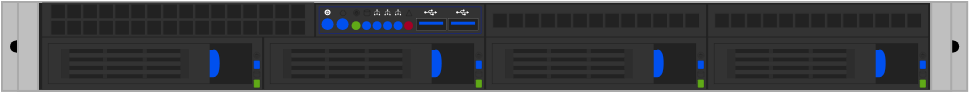 <mxfile version="24.4.0" type="device">
  <diagram name="Page-1" id="KZN-zyBD-0XipZeYQRDT">
    <mxGraphModel dx="572" dy="331" grid="1" gridSize="10" guides="1" tooltips="1" connect="1" arrows="1" fold="1" page="1" pageScale="1" pageWidth="500" pageHeight="200" math="0" shadow="0">
      <root>
        <mxCell id="0" />
        <mxCell id="1" parent="0" />
        <mxCell id="wEfOMtyTKLQo5fzBktWI-15" value="" style="group" vertex="1" connectable="0" parent="1">
          <mxGeometry x="9" y="78" width="482.6" height="44.45" as="geometry" />
        </mxCell>
        <mxCell id="9eh16xiQdjSHdPkHuFP6-378" value="" style="rounded=0;whiteSpace=wrap;html=1;strokeColor=#aaaaaa;fillColor=#bfbfbf;strokeWidth=1;container=0;part=1;movable=1;resizable=1;rotatable=1;deletable=1;editable=1;locked=0;connectable=1;" parent="wEfOMtyTKLQo5fzBktWI-15" vertex="1">
          <mxGeometry width="482.6" height="44.45" as="geometry" />
        </mxCell>
        <mxCell id="9eh16xiQdjSHdPkHuFP6-379" value="" style="rounded=0;whiteSpace=wrap;html=1;strokeColor=#aaaaaa;fillColor=#222222;strokeWidth=1;movable=1;resizable=1;rotatable=1;deletable=1;editable=1;locked=0;connectable=1;container=0;" parent="wEfOMtyTKLQo5fzBktWI-15" vertex="1">
          <mxGeometry x="18" width="446.6" height="44.45" as="geometry" />
        </mxCell>
        <mxCell id="jP2WbbBxQBNUkDRbYnSl-230" value="" style="group" parent="wEfOMtyTKLQo5fzBktWI-15" vertex="1" connectable="0">
          <mxGeometry x="4" y="19.225" width="10" height="6" as="geometry" />
        </mxCell>
        <mxCell id="jP2WbbBxQBNUkDRbYnSl-231" value="" style="rounded=0;whiteSpace=wrap;html=1;fillColor=#000000;fontColor=#ffffff;strokeColor=none;container=0;" parent="jP2WbbBxQBNUkDRbYnSl-230" vertex="1">
          <mxGeometry x="3" width="4" height="6" as="geometry" />
        </mxCell>
        <mxCell id="jP2WbbBxQBNUkDRbYnSl-232" value="" style="ellipse;whiteSpace=wrap;html=1;aspect=fixed;strokeColor=none;fillColor=#000000;" parent="jP2WbbBxQBNUkDRbYnSl-230" vertex="1">
          <mxGeometry x="4" width="6" height="6" as="geometry" />
        </mxCell>
        <mxCell id="jP2WbbBxQBNUkDRbYnSl-233" value="" style="ellipse;whiteSpace=wrap;html=1;aspect=fixed;strokeColor=none;fillColor=#000000;" parent="jP2WbbBxQBNUkDRbYnSl-230" vertex="1">
          <mxGeometry width="6" height="6" as="geometry" />
        </mxCell>
        <mxCell id="jP2WbbBxQBNUkDRbYnSl-206" value="" style="rounded=0;whiteSpace=wrap;html=1;strokeColor=#aaaaaa;fillColor=#bfbfbf;strokeWidth=1;movable=1;resizable=1;rotatable=1;deletable=1;editable=1;locked=0;connectable=1;container=0;" parent="wEfOMtyTKLQo5fzBktWI-15" vertex="1">
          <mxGeometry x="7.996" y="7.105e-15" width="10" height="44.45" as="geometry" />
        </mxCell>
        <mxCell id="wEfOMtyTKLQo5fzBktWI-1" value="" style="group" vertex="1" connectable="0" parent="wEfOMtyTKLQo5fzBktWI-15">
          <mxGeometry x="468.596" y="19.225" width="10" height="6" as="geometry" />
        </mxCell>
        <mxCell id="wEfOMtyTKLQo5fzBktWI-2" value="" style="rounded=0;whiteSpace=wrap;html=1;fillColor=#000000;fontColor=#ffffff;strokeColor=none;container=0;" vertex="1" parent="wEfOMtyTKLQo5fzBktWI-1">
          <mxGeometry x="3" width="4" height="6" as="geometry" />
        </mxCell>
        <mxCell id="wEfOMtyTKLQo5fzBktWI-3" value="" style="ellipse;whiteSpace=wrap;html=1;aspect=fixed;strokeColor=none;fillColor=#000000;" vertex="1" parent="wEfOMtyTKLQo5fzBktWI-1">
          <mxGeometry x="4" width="6" height="6" as="geometry" />
        </mxCell>
        <mxCell id="wEfOMtyTKLQo5fzBktWI-4" value="" style="ellipse;whiteSpace=wrap;html=1;aspect=fixed;strokeColor=none;fillColor=#000000;" vertex="1" parent="wEfOMtyTKLQo5fzBktWI-1">
          <mxGeometry width="6" height="6" as="geometry" />
        </mxCell>
        <mxCell id="wEfOMtyTKLQo5fzBktWI-5" value="" style="rounded=0;whiteSpace=wrap;html=1;strokeColor=#aaaaaa;fillColor=#bfbfbf;strokeWidth=1;movable=1;resizable=1;rotatable=1;deletable=1;editable=1;locked=0;connectable=1;container=0;" vertex="1" parent="wEfOMtyTKLQo5fzBktWI-15">
          <mxGeometry x="464.6" y="7.105e-15" width="10" height="44.45" as="geometry" />
        </mxCell>
        <mxCell id="wEfOMtyTKLQo5fzBktWI-7" value="" style="group;" vertex="1" connectable="0" parent="wEfOMtyTKLQo5fzBktWI-15">
          <mxGeometry x="19.83" y="17.5" width="442.95" height="26.179" as="geometry" />
        </mxCell>
        <mxCell id="jP2WbbBxQBNUkDRbYnSl-509" value="" style="rounded=0;whiteSpace=wrap;html=1;strokeColor=none;fillColor=#333333;strokeWidth=0.5;movable=1;resizable=1;rotatable=1;deletable=1;editable=1;locked=0;connectable=1;container=0;" parent="wEfOMtyTKLQo5fzBktWI-7" vertex="1">
          <mxGeometry width="109.952" height="26.179" as="geometry" />
        </mxCell>
        <mxCell id="jP2WbbBxQBNUkDRbYnSl-510" value="" style="rounded=0;whiteSpace=wrap;html=1;strokeColor=#222222;fillColor=#222222;strokeWidth=0.5;movable=1;resizable=1;rotatable=1;deletable=1;editable=1;locked=0;connectable=1;container=0;" parent="wEfOMtyTKLQo5fzBktWI-7" vertex="1">
          <mxGeometry x="3.141" y="3.142" width="101.575" height="19.896" as="geometry" />
        </mxCell>
        <mxCell id="jP2WbbBxQBNUkDRbYnSl-511" value="" style="rounded=1;whiteSpace=wrap;html=1;strokeColor=#222222;rotation=0;fillColor=#60a917;fontColor=#ffffff;movable=1;resizable=1;rotatable=1;deletable=1;editable=1;locked=0;connectable=1;container=0;direction=south;strokeWidth=0.1;" parent="wEfOMtyTKLQo5fzBktWI-7" vertex="1">
          <mxGeometry x="105.763" y="20.943" width="3.141" height="4.189" as="geometry" />
        </mxCell>
        <mxCell id="jP2WbbBxQBNUkDRbYnSl-512" value="" style="rounded=1;whiteSpace=wrap;html=1;strokeColor=#222222;rotation=0;fillColor=#0050ef;fontColor=#ffffff;movable=1;resizable=1;rotatable=1;deletable=1;editable=1;locked=0;connectable=1;container=0;direction=south;strokeWidth=0.1;" parent="wEfOMtyTKLQo5fzBktWI-7" vertex="1">
          <mxGeometry x="105.763" y="11.519" width="3.141" height="4.189" as="geometry" />
        </mxCell>
        <mxCell id="jP2WbbBxQBNUkDRbYnSl-513" value="" style="rounded=1;whiteSpace=wrap;html=1;strokeColor=none;fillColor=#0050ef;strokeWidth=0.5;fontColor=#ffffff;glass=0;movable=1;resizable=1;rotatable=1;deletable=1;editable=1;locked=0;connectable=1;container=0;" parent="wEfOMtyTKLQo5fzBktWI-7" vertex="1">
          <mxGeometry x="78.537" y="6.283" width="8.377" height="13.613" as="geometry" />
        </mxCell>
        <mxCell id="jP2WbbBxQBNUkDRbYnSl-514" value="" style="shape=or;whiteSpace=wrap;html=1;fillColor=#0050ef;fontColor=#ffffff;strokeColor=none;movable=1;resizable=1;rotatable=1;deletable=1;editable=1;locked=0;connectable=1;container=0;" parent="wEfOMtyTKLQo5fzBktWI-7" vertex="1">
          <mxGeometry x="85.867" y="6.283" width="3.141" height="13.613" as="geometry" />
        </mxCell>
        <mxCell id="jP2WbbBxQBNUkDRbYnSl-515" value="" style="sketch=0;html=1;strokeColor=#222222;shadow=0;fillColor=none;verticalAlign=top;labelPosition=center;verticalLabelPosition=bottom;shape=mxgraph.gcp2.a7_power;gradientColor=none;strokeWidth=0.1;movable=1;resizable=1;rotatable=1;deletable=1;editable=1;locked=0;connectable=1;container=0;" parent="wEfOMtyTKLQo5fzBktWI-7" vertex="1">
          <mxGeometry x="105.763" y="7.33" width="3.141" height="3.142" as="geometry" />
        </mxCell>
        <mxCell id="jP2WbbBxQBNUkDRbYnSl-516" value="" style="strokeWidth=0.1;html=1;shape=mxgraph.flowchart.database;whiteSpace=wrap;strokeColor=#222222;fillColor=none;movable=1;resizable=1;rotatable=1;deletable=1;editable=1;locked=0;connectable=1;container=0;" parent="wEfOMtyTKLQo5fzBktWI-7" vertex="1">
          <mxGeometry x="105.763" y="16.755" width="3.141" height="3.142" as="geometry" />
        </mxCell>
        <mxCell id="jP2WbbBxQBNUkDRbYnSl-517" value="" style="rounded=0;whiteSpace=wrap;html=1;strokeColor=none;fillColor=#333333;strokeWidth=0.5;movable=1;resizable=1;rotatable=1;deletable=1;editable=1;locked=0;connectable=1;container=0;" parent="wEfOMtyTKLQo5fzBktWI-7" vertex="1">
          <mxGeometry x="3.141" y="3.142" width="80.632" height="19.896" as="geometry" />
        </mxCell>
        <mxCell id="jP2WbbBxQBNUkDRbYnSl-518" value="" style="rounded=0;whiteSpace=wrap;html=1;strokeColor=none;fillColor=#2D2D2D;strokeWidth=0.2;movable=1;resizable=1;rotatable=1;deletable=1;editable=1;locked=0;connectable=1;container=0;" parent="wEfOMtyTKLQo5fzBktWI-7" vertex="1">
          <mxGeometry x="69.113" y="5.759" width="4.189" height="14.66" as="geometry" />
        </mxCell>
        <mxCell id="jP2WbbBxQBNUkDRbYnSl-519" value="" style="rounded=0;whiteSpace=wrap;html=1;strokeColor=none;fillColor=#2D2D2D;strokeWidth=0.2;movable=1;resizable=1;rotatable=1;deletable=1;editable=1;locked=0;connectable=1;container=0;" parent="wEfOMtyTKLQo5fzBktWI-7" vertex="1">
          <mxGeometry x="9.424" y="5.759" width="4.189" height="14.66" as="geometry" />
        </mxCell>
        <mxCell id="jP2WbbBxQBNUkDRbYnSl-520" value="" style="rounded=0;whiteSpace=wrap;html=1;strokeColor=none;fillColor=#222222;strokeWidth=0.2;movable=1;resizable=1;rotatable=1;deletable=1;editable=1;locked=0;connectable=1;container=0;" parent="wEfOMtyTKLQo5fzBktWI-7" vertex="1">
          <mxGeometry x="13.613" y="5.759" width="55.5" height="2.094" as="geometry" />
        </mxCell>
        <mxCell id="jP2WbbBxQBNUkDRbYnSl-521" value="" style="rounded=0;whiteSpace=wrap;html=1;strokeColor=none;fillColor=#222222;strokeWidth=0.2;movable=1;resizable=1;rotatable=1;deletable=1;editable=1;locked=0;connectable=1;container=0;" parent="wEfOMtyTKLQo5fzBktWI-7" vertex="1">
          <mxGeometry x="13.613" y="9.948" width="55.5" height="2.094" as="geometry" />
        </mxCell>
        <mxCell id="jP2WbbBxQBNUkDRbYnSl-522" value="" style="rounded=0;whiteSpace=wrap;html=1;strokeColor=none;fillColor=#222222;strokeWidth=0.2;movable=1;resizable=1;rotatable=1;deletable=1;editable=1;locked=0;connectable=1;container=0;" parent="wEfOMtyTKLQo5fzBktWI-7" vertex="1">
          <mxGeometry x="13.613" y="14.137" width="55.5" height="2.094" as="geometry" />
        </mxCell>
        <mxCell id="jP2WbbBxQBNUkDRbYnSl-523" value="" style="rounded=0;whiteSpace=wrap;html=1;strokeColor=none;fillColor=#222222;strokeWidth=0.2;movable=1;resizable=1;rotatable=1;deletable=1;editable=1;locked=0;connectable=1;container=0;" parent="wEfOMtyTKLQo5fzBktWI-7" vertex="1">
          <mxGeometry x="13.613" y="18.325" width="55.5" height="2.094" as="geometry" />
        </mxCell>
        <mxCell id="jP2WbbBxQBNUkDRbYnSl-524" value="" style="rounded=0;whiteSpace=wrap;html=1;strokeColor=none;fillColor=#2D2D2D;strokeWidth=0.2;movable=1;resizable=1;rotatable=1;deletable=1;editable=1;locked=0;connectable=1;container=0;" parent="wEfOMtyTKLQo5fzBktWI-7" vertex="1">
          <mxGeometry x="30.368" y="5.759" width="2.094" height="14.66" as="geometry" />
        </mxCell>
        <mxCell id="jP2WbbBxQBNUkDRbYnSl-525" value="" style="rounded=0;whiteSpace=wrap;html=1;strokeColor=none;fillColor=#2D2D2D;strokeWidth=0.2;movable=1;resizable=1;rotatable=1;deletable=1;editable=1;locked=0;connectable=1;container=0;" parent="wEfOMtyTKLQo5fzBktWI-7" vertex="1">
          <mxGeometry x="50.264" y="5.759" width="2.094" height="14.66" as="geometry" />
        </mxCell>
        <mxCell id="jP2WbbBxQBNUkDRbYnSl-526" value="" style="rounded=0;whiteSpace=wrap;html=1;strokeColor=none;fillColor=#333333;strokeWidth=0.5;movable=1;resizable=1;rotatable=1;deletable=1;editable=1;locked=0;connectable=1;container=0;" parent="wEfOMtyTKLQo5fzBktWI-7" vertex="1">
          <mxGeometry x="13.613" y="16.231" width="55.5" height="2.094" as="geometry" />
        </mxCell>
        <mxCell id="jP2WbbBxQBNUkDRbYnSl-527" value="" style="rounded=0;whiteSpace=wrap;html=1;strokeColor=none;fillColor=#333333;strokeWidth=0.5;movable=1;resizable=1;rotatable=1;deletable=1;editable=1;locked=0;connectable=1;container=0;" parent="wEfOMtyTKLQo5fzBktWI-7" vertex="1">
          <mxGeometry x="13.613" y="12.042" width="55.5" height="2.094" as="geometry" />
        </mxCell>
        <mxCell id="jP2WbbBxQBNUkDRbYnSl-528" value="" style="rounded=0;whiteSpace=wrap;html=1;strokeColor=none;fillColor=#333333;strokeWidth=0.5;movable=1;resizable=1;rotatable=1;deletable=1;editable=1;locked=0;connectable=1;container=0;" parent="wEfOMtyTKLQo5fzBktWI-7" vertex="1">
          <mxGeometry x="13.613" y="7.854" width="55.5" height="2.094" as="geometry" />
        </mxCell>
        <mxCell id="jP2WbbBxQBNUkDRbYnSl-530" value="" style="rounded=0;whiteSpace=wrap;html=1;strokeColor=none;fillColor=#333333;strokeWidth=0.5;movable=1;resizable=1;rotatable=1;deletable=1;editable=1;locked=0;connectable=1;container=0;" parent="wEfOMtyTKLQo5fzBktWI-7" vertex="1">
          <mxGeometry x="110.999" width="109.952" height="26.179" as="geometry" />
        </mxCell>
        <mxCell id="jP2WbbBxQBNUkDRbYnSl-531" value="" style="rounded=0;whiteSpace=wrap;html=1;strokeColor=#222222;fillColor=#222222;strokeWidth=0.5;movable=1;resizable=1;rotatable=1;deletable=1;editable=1;locked=0;connectable=1;container=0;" parent="wEfOMtyTKLQo5fzBktWI-7" vertex="1">
          <mxGeometry x="114.141" y="3.142" width="101.575" height="19.896" as="geometry" />
        </mxCell>
        <mxCell id="jP2WbbBxQBNUkDRbYnSl-532" value="" style="rounded=1;whiteSpace=wrap;html=1;strokeColor=#222222;rotation=0;fillColor=#60a917;fontColor=#ffffff;movable=1;resizable=1;rotatable=1;deletable=1;editable=1;locked=0;connectable=1;container=0;direction=south;strokeWidth=0.1;" parent="wEfOMtyTKLQo5fzBktWI-7" vertex="1">
          <mxGeometry x="216.763" y="20.943" width="3.141" height="4.189" as="geometry" />
        </mxCell>
        <mxCell id="jP2WbbBxQBNUkDRbYnSl-533" value="" style="rounded=1;whiteSpace=wrap;html=1;strokeColor=#222222;rotation=0;fillColor=#0050ef;fontColor=#ffffff;movable=1;resizable=1;rotatable=1;deletable=1;editable=1;locked=0;connectable=1;container=0;direction=south;strokeWidth=0.1;" parent="wEfOMtyTKLQo5fzBktWI-7" vertex="1">
          <mxGeometry x="216.763" y="11.519" width="3.141" height="4.189" as="geometry" />
        </mxCell>
        <mxCell id="jP2WbbBxQBNUkDRbYnSl-534" value="" style="rounded=1;whiteSpace=wrap;html=1;strokeColor=none;fillColor=#0050ef;strokeWidth=0.5;fontColor=#ffffff;glass=0;movable=1;resizable=1;rotatable=1;deletable=1;editable=1;locked=0;connectable=1;container=0;" parent="wEfOMtyTKLQo5fzBktWI-7" vertex="1">
          <mxGeometry x="189.537" y="6.283" width="8.377" height="13.613" as="geometry" />
        </mxCell>
        <mxCell id="jP2WbbBxQBNUkDRbYnSl-535" value="" style="shape=or;whiteSpace=wrap;html=1;fillColor=#0050ef;fontColor=#ffffff;strokeColor=none;movable=1;resizable=1;rotatable=1;deletable=1;editable=1;locked=0;connectable=1;container=0;" parent="wEfOMtyTKLQo5fzBktWI-7" vertex="1">
          <mxGeometry x="196.867" y="6.283" width="3.141" height="13.613" as="geometry" />
        </mxCell>
        <mxCell id="jP2WbbBxQBNUkDRbYnSl-536" value="" style="sketch=0;html=1;strokeColor=#222222;shadow=0;fillColor=none;verticalAlign=top;labelPosition=center;verticalLabelPosition=bottom;shape=mxgraph.gcp2.a7_power;gradientColor=none;strokeWidth=0.1;movable=1;resizable=1;rotatable=1;deletable=1;editable=1;locked=0;connectable=1;container=0;" parent="wEfOMtyTKLQo5fzBktWI-7" vertex="1">
          <mxGeometry x="216.763" y="7.33" width="3.141" height="3.142" as="geometry" />
        </mxCell>
        <mxCell id="jP2WbbBxQBNUkDRbYnSl-537" value="" style="strokeWidth=0.1;html=1;shape=mxgraph.flowchart.database;whiteSpace=wrap;strokeColor=#222222;fillColor=none;movable=1;resizable=1;rotatable=1;deletable=1;editable=1;locked=0;connectable=1;container=0;" parent="wEfOMtyTKLQo5fzBktWI-7" vertex="1">
          <mxGeometry x="216.763" y="16.755" width="3.141" height="3.142" as="geometry" />
        </mxCell>
        <mxCell id="jP2WbbBxQBNUkDRbYnSl-538" value="" style="rounded=0;whiteSpace=wrap;html=1;strokeColor=none;fillColor=#333333;strokeWidth=0.5;movable=1;resizable=1;rotatable=1;deletable=1;editable=1;locked=0;connectable=1;container=0;" parent="wEfOMtyTKLQo5fzBktWI-7" vertex="1">
          <mxGeometry x="114.141" y="3.142" width="80.632" height="19.896" as="geometry" />
        </mxCell>
        <mxCell id="jP2WbbBxQBNUkDRbYnSl-539" value="" style="rounded=0;whiteSpace=wrap;html=1;strokeColor=none;fillColor=#2D2D2D;strokeWidth=0.2;movable=1;resizable=1;rotatable=1;deletable=1;editable=1;locked=0;connectable=1;container=0;" parent="wEfOMtyTKLQo5fzBktWI-7" vertex="1">
          <mxGeometry x="180.112" y="5.759" width="4.189" height="14.66" as="geometry" />
        </mxCell>
        <mxCell id="jP2WbbBxQBNUkDRbYnSl-540" value="" style="rounded=0;whiteSpace=wrap;html=1;strokeColor=none;fillColor=#2D2D2D;strokeWidth=0.2;movable=1;resizable=1;rotatable=1;deletable=1;editable=1;locked=0;connectable=1;container=0;" parent="wEfOMtyTKLQo5fzBktWI-7" vertex="1">
          <mxGeometry x="120.424" y="5.759" width="4.189" height="14.66" as="geometry" />
        </mxCell>
        <mxCell id="jP2WbbBxQBNUkDRbYnSl-541" value="" style="rounded=0;whiteSpace=wrap;html=1;strokeColor=none;fillColor=#222222;strokeWidth=0.2;movable=1;resizable=1;rotatable=1;deletable=1;editable=1;locked=0;connectable=1;container=0;" parent="wEfOMtyTKLQo5fzBktWI-7" vertex="1">
          <mxGeometry x="124.612" y="5.759" width="55.5" height="2.094" as="geometry" />
        </mxCell>
        <mxCell id="jP2WbbBxQBNUkDRbYnSl-542" value="" style="rounded=0;whiteSpace=wrap;html=1;strokeColor=none;fillColor=#222222;strokeWidth=0.2;movable=1;resizable=1;rotatable=1;deletable=1;editable=1;locked=0;connectable=1;container=0;" parent="wEfOMtyTKLQo5fzBktWI-7" vertex="1">
          <mxGeometry x="124.612" y="9.948" width="55.5" height="2.094" as="geometry" />
        </mxCell>
        <mxCell id="jP2WbbBxQBNUkDRbYnSl-543" value="" style="rounded=0;whiteSpace=wrap;html=1;strokeColor=none;fillColor=#222222;strokeWidth=0.2;movable=1;resizable=1;rotatable=1;deletable=1;editable=1;locked=0;connectable=1;container=0;" parent="wEfOMtyTKLQo5fzBktWI-7" vertex="1">
          <mxGeometry x="124.612" y="14.137" width="55.5" height="2.094" as="geometry" />
        </mxCell>
        <mxCell id="jP2WbbBxQBNUkDRbYnSl-544" value="" style="rounded=0;whiteSpace=wrap;html=1;strokeColor=none;fillColor=#222222;strokeWidth=0.2;movable=1;resizable=1;rotatable=1;deletable=1;editable=1;locked=0;connectable=1;container=0;" parent="wEfOMtyTKLQo5fzBktWI-7" vertex="1">
          <mxGeometry x="124.612" y="18.325" width="55.5" height="2.094" as="geometry" />
        </mxCell>
        <mxCell id="jP2WbbBxQBNUkDRbYnSl-545" value="" style="rounded=0;whiteSpace=wrap;html=1;strokeColor=none;fillColor=#2D2D2D;strokeWidth=0.2;movable=1;resizable=1;rotatable=1;deletable=1;editable=1;locked=0;connectable=1;container=0;" parent="wEfOMtyTKLQo5fzBktWI-7" vertex="1">
          <mxGeometry x="141.367" y="5.759" width="2.094" height="14.66" as="geometry" />
        </mxCell>
        <mxCell id="jP2WbbBxQBNUkDRbYnSl-546" value="" style="rounded=0;whiteSpace=wrap;html=1;strokeColor=none;fillColor=#2D2D2D;strokeWidth=0.2;movable=1;resizable=1;rotatable=1;deletable=1;editable=1;locked=0;connectable=1;container=0;" parent="wEfOMtyTKLQo5fzBktWI-7" vertex="1">
          <mxGeometry x="161.263" y="5.759" width="2.094" height="14.66" as="geometry" />
        </mxCell>
        <mxCell id="jP2WbbBxQBNUkDRbYnSl-547" value="" style="rounded=0;whiteSpace=wrap;html=1;strokeColor=none;fillColor=#333333;strokeWidth=0.5;movable=1;resizable=1;rotatable=1;deletable=1;editable=1;locked=0;connectable=1;container=0;" parent="wEfOMtyTKLQo5fzBktWI-7" vertex="1">
          <mxGeometry x="124.612" y="16.231" width="55.5" height="2.094" as="geometry" />
        </mxCell>
        <mxCell id="jP2WbbBxQBNUkDRbYnSl-548" value="" style="rounded=0;whiteSpace=wrap;html=1;strokeColor=none;fillColor=#333333;strokeWidth=0.5;movable=1;resizable=1;rotatable=1;deletable=1;editable=1;locked=0;connectable=1;container=0;" parent="wEfOMtyTKLQo5fzBktWI-7" vertex="1">
          <mxGeometry x="124.612" y="12.042" width="55.5" height="2.094" as="geometry" />
        </mxCell>
        <mxCell id="jP2WbbBxQBNUkDRbYnSl-549" value="" style="rounded=0;whiteSpace=wrap;html=1;strokeColor=none;fillColor=#333333;strokeWidth=0.5;movable=1;resizable=1;rotatable=1;deletable=1;editable=1;locked=0;connectable=1;container=0;" parent="wEfOMtyTKLQo5fzBktWI-7" vertex="1">
          <mxGeometry x="124.612" y="7.854" width="55.5" height="2.094" as="geometry" />
        </mxCell>
        <mxCell id="jP2WbbBxQBNUkDRbYnSl-551" value="" style="rounded=0;whiteSpace=wrap;html=1;strokeColor=none;fillColor=#333333;strokeWidth=0.5;movable=1;resizable=1;rotatable=1;deletable=1;editable=1;locked=0;connectable=1;container=0;" parent="wEfOMtyTKLQo5fzBktWI-7" vertex="1">
          <mxGeometry x="221.999" width="109.952" height="26.179" as="geometry" />
        </mxCell>
        <mxCell id="jP2WbbBxQBNUkDRbYnSl-552" value="" style="rounded=0;whiteSpace=wrap;html=1;strokeColor=#222222;fillColor=#222222;strokeWidth=0.5;movable=1;resizable=1;rotatable=1;deletable=1;editable=1;locked=0;connectable=1;container=0;" parent="wEfOMtyTKLQo5fzBktWI-7" vertex="1">
          <mxGeometry x="225.14" y="3.142" width="101.575" height="19.896" as="geometry" />
        </mxCell>
        <mxCell id="jP2WbbBxQBNUkDRbYnSl-553" value="" style="rounded=1;whiteSpace=wrap;html=1;strokeColor=#222222;rotation=0;fillColor=#60a917;fontColor=#ffffff;movable=1;resizable=1;rotatable=1;deletable=1;editable=1;locked=0;connectable=1;container=0;direction=south;strokeWidth=0.1;" parent="wEfOMtyTKLQo5fzBktWI-7" vertex="1">
          <mxGeometry x="327.762" y="20.943" width="3.141" height="4.189" as="geometry" />
        </mxCell>
        <mxCell id="jP2WbbBxQBNUkDRbYnSl-554" value="" style="rounded=1;whiteSpace=wrap;html=1;strokeColor=#222222;rotation=0;fillColor=#0050ef;fontColor=#ffffff;movable=1;resizable=1;rotatable=1;deletable=1;editable=1;locked=0;connectable=1;container=0;direction=south;strokeWidth=0.1;" parent="wEfOMtyTKLQo5fzBktWI-7" vertex="1">
          <mxGeometry x="327.762" y="11.519" width="3.141" height="4.189" as="geometry" />
        </mxCell>
        <mxCell id="jP2WbbBxQBNUkDRbYnSl-555" value="" style="rounded=1;whiteSpace=wrap;html=1;strokeColor=none;fillColor=#0050ef;strokeWidth=0.5;fontColor=#ffffff;glass=0;movable=1;resizable=1;rotatable=1;deletable=1;editable=1;locked=0;connectable=1;container=0;" parent="wEfOMtyTKLQo5fzBktWI-7" vertex="1">
          <mxGeometry x="300.536" y="6.283" width="8.377" height="13.613" as="geometry" />
        </mxCell>
        <mxCell id="jP2WbbBxQBNUkDRbYnSl-556" value="" style="shape=or;whiteSpace=wrap;html=1;fillColor=#0050ef;fontColor=#ffffff;strokeColor=none;movable=1;resizable=1;rotatable=1;deletable=1;editable=1;locked=0;connectable=1;container=0;" parent="wEfOMtyTKLQo5fzBktWI-7" vertex="1">
          <mxGeometry x="307.866" y="6.283" width="3.141" height="13.613" as="geometry" />
        </mxCell>
        <mxCell id="jP2WbbBxQBNUkDRbYnSl-557" value="" style="sketch=0;html=1;strokeColor=#222222;shadow=0;fillColor=none;verticalAlign=top;labelPosition=center;verticalLabelPosition=bottom;shape=mxgraph.gcp2.a7_power;gradientColor=none;strokeWidth=0.1;movable=1;resizable=1;rotatable=1;deletable=1;editable=1;locked=0;connectable=1;container=0;" parent="wEfOMtyTKLQo5fzBktWI-7" vertex="1">
          <mxGeometry x="327.762" y="7.33" width="3.141" height="3.142" as="geometry" />
        </mxCell>
        <mxCell id="jP2WbbBxQBNUkDRbYnSl-558" value="" style="strokeWidth=0.1;html=1;shape=mxgraph.flowchart.database;whiteSpace=wrap;strokeColor=#222222;fillColor=none;movable=1;resizable=1;rotatable=1;deletable=1;editable=1;locked=0;connectable=1;container=0;" parent="wEfOMtyTKLQo5fzBktWI-7" vertex="1">
          <mxGeometry x="327.762" y="16.755" width="3.141" height="3.142" as="geometry" />
        </mxCell>
        <mxCell id="jP2WbbBxQBNUkDRbYnSl-559" value="" style="rounded=0;whiteSpace=wrap;html=1;strokeColor=none;fillColor=#333333;strokeWidth=0.5;movable=1;resizable=1;rotatable=1;deletable=1;editable=1;locked=0;connectable=1;container=0;" parent="wEfOMtyTKLQo5fzBktWI-7" vertex="1">
          <mxGeometry x="225.14" y="3.142" width="80.632" height="19.896" as="geometry" />
        </mxCell>
        <mxCell id="jP2WbbBxQBNUkDRbYnSl-560" value="" style="rounded=0;whiteSpace=wrap;html=1;strokeColor=none;fillColor=#2D2D2D;strokeWidth=0.2;movable=1;resizable=1;rotatable=1;deletable=1;editable=1;locked=0;connectable=1;container=0;" parent="wEfOMtyTKLQo5fzBktWI-7" vertex="1">
          <mxGeometry x="291.111" y="5.759" width="4.189" height="14.66" as="geometry" />
        </mxCell>
        <mxCell id="jP2WbbBxQBNUkDRbYnSl-561" value="" style="rounded=0;whiteSpace=wrap;html=1;strokeColor=none;fillColor=#2D2D2D;strokeWidth=0.2;movable=1;resizable=1;rotatable=1;deletable=1;editable=1;locked=0;connectable=1;container=0;" parent="wEfOMtyTKLQo5fzBktWI-7" vertex="1">
          <mxGeometry x="231.423" y="5.759" width="4.189" height="14.66" as="geometry" />
        </mxCell>
        <mxCell id="jP2WbbBxQBNUkDRbYnSl-562" value="" style="rounded=0;whiteSpace=wrap;html=1;strokeColor=none;fillColor=#222222;strokeWidth=0.2;movable=1;resizable=1;rotatable=1;deletable=1;editable=1;locked=0;connectable=1;container=0;" parent="wEfOMtyTKLQo5fzBktWI-7" vertex="1">
          <mxGeometry x="235.612" y="5.759" width="55.5" height="2.094" as="geometry" />
        </mxCell>
        <mxCell id="jP2WbbBxQBNUkDRbYnSl-563" value="" style="rounded=0;whiteSpace=wrap;html=1;strokeColor=none;fillColor=#222222;strokeWidth=0.2;movable=1;resizable=1;rotatable=1;deletable=1;editable=1;locked=0;connectable=1;container=0;" parent="wEfOMtyTKLQo5fzBktWI-7" vertex="1">
          <mxGeometry x="235.612" y="9.948" width="55.5" height="2.094" as="geometry" />
        </mxCell>
        <mxCell id="jP2WbbBxQBNUkDRbYnSl-564" value="" style="rounded=0;whiteSpace=wrap;html=1;strokeColor=none;fillColor=#222222;strokeWidth=0.2;movable=1;resizable=1;rotatable=1;deletable=1;editable=1;locked=0;connectable=1;container=0;" parent="wEfOMtyTKLQo5fzBktWI-7" vertex="1">
          <mxGeometry x="235.612" y="14.137" width="55.5" height="2.094" as="geometry" />
        </mxCell>
        <mxCell id="jP2WbbBxQBNUkDRbYnSl-565" value="" style="rounded=0;whiteSpace=wrap;html=1;strokeColor=none;fillColor=#222222;strokeWidth=0.2;movable=1;resizable=1;rotatable=1;deletable=1;editable=1;locked=0;connectable=1;container=0;" parent="wEfOMtyTKLQo5fzBktWI-7" vertex="1">
          <mxGeometry x="235.612" y="18.325" width="55.5" height="2.094" as="geometry" />
        </mxCell>
        <mxCell id="jP2WbbBxQBNUkDRbYnSl-566" value="" style="rounded=0;whiteSpace=wrap;html=1;strokeColor=none;fillColor=#2D2D2D;strokeWidth=0.2;movable=1;resizable=1;rotatable=1;deletable=1;editable=1;locked=0;connectable=1;container=0;" parent="wEfOMtyTKLQo5fzBktWI-7" vertex="1">
          <mxGeometry x="252.366" y="5.759" width="2.094" height="14.66" as="geometry" />
        </mxCell>
        <mxCell id="jP2WbbBxQBNUkDRbYnSl-567" value="" style="rounded=0;whiteSpace=wrap;html=1;strokeColor=none;fillColor=#2D2D2D;strokeWidth=0.2;movable=1;resizable=1;rotatable=1;deletable=1;editable=1;locked=0;connectable=1;container=0;" parent="wEfOMtyTKLQo5fzBktWI-7" vertex="1">
          <mxGeometry x="272.262" y="5.759" width="2.094" height="14.66" as="geometry" />
        </mxCell>
        <mxCell id="jP2WbbBxQBNUkDRbYnSl-568" value="" style="rounded=0;whiteSpace=wrap;html=1;strokeColor=none;fillColor=#333333;strokeWidth=0.5;movable=1;resizable=1;rotatable=1;deletable=1;editable=1;locked=0;connectable=1;container=0;" parent="wEfOMtyTKLQo5fzBktWI-7" vertex="1">
          <mxGeometry x="235.612" y="16.231" width="55.5" height="2.094" as="geometry" />
        </mxCell>
        <mxCell id="jP2WbbBxQBNUkDRbYnSl-569" value="" style="rounded=0;whiteSpace=wrap;html=1;strokeColor=none;fillColor=#333333;strokeWidth=0.5;movable=1;resizable=1;rotatable=1;deletable=1;editable=1;locked=0;connectable=1;container=0;" parent="wEfOMtyTKLQo5fzBktWI-7" vertex="1">
          <mxGeometry x="235.612" y="12.042" width="55.5" height="2.094" as="geometry" />
        </mxCell>
        <mxCell id="jP2WbbBxQBNUkDRbYnSl-570" value="" style="rounded=0;whiteSpace=wrap;html=1;strokeColor=none;fillColor=#333333;strokeWidth=0.5;movable=1;resizable=1;rotatable=1;deletable=1;editable=1;locked=0;connectable=1;container=0;" parent="wEfOMtyTKLQo5fzBktWI-7" vertex="1">
          <mxGeometry x="235.612" y="7.854" width="55.5" height="2.094" as="geometry" />
        </mxCell>
        <mxCell id="jP2WbbBxQBNUkDRbYnSl-572" value="" style="rounded=0;whiteSpace=wrap;html=1;strokeColor=none;fillColor=#333333;strokeWidth=0.5;movable=1;resizable=1;rotatable=1;deletable=1;editable=1;locked=0;connectable=1;container=0;" parent="wEfOMtyTKLQo5fzBktWI-7" vertex="1">
          <mxGeometry x="332.998" width="109.952" height="26.179" as="geometry" />
        </mxCell>
        <mxCell id="jP2WbbBxQBNUkDRbYnSl-573" value="" style="rounded=0;whiteSpace=wrap;html=1;strokeColor=#222222;fillColor=#222222;strokeWidth=0.5;movable=1;resizable=1;rotatable=1;deletable=1;editable=1;locked=0;connectable=1;container=0;" parent="wEfOMtyTKLQo5fzBktWI-7" vertex="1">
          <mxGeometry x="336.139" y="3.142" width="101.575" height="19.896" as="geometry" />
        </mxCell>
        <mxCell id="jP2WbbBxQBNUkDRbYnSl-574" value="" style="rounded=1;whiteSpace=wrap;html=1;strokeColor=#222222;rotation=0;fillColor=#60a917;fontColor=#ffffff;movable=1;resizable=1;rotatable=1;deletable=1;editable=1;locked=0;connectable=1;container=0;direction=south;strokeWidth=0.1;" parent="wEfOMtyTKLQo5fzBktWI-7" vertex="1">
          <mxGeometry x="438.761" y="20.943" width="3.141" height="4.189" as="geometry" />
        </mxCell>
        <mxCell id="jP2WbbBxQBNUkDRbYnSl-575" value="" style="rounded=1;whiteSpace=wrap;html=1;strokeColor=#222222;rotation=0;fillColor=#0050ef;fontColor=#ffffff;movable=1;resizable=1;rotatable=1;deletable=1;editable=1;locked=0;connectable=1;container=0;direction=south;strokeWidth=0.1;" parent="wEfOMtyTKLQo5fzBktWI-7" vertex="1">
          <mxGeometry x="438.761" y="11.519" width="3.141" height="4.189" as="geometry" />
        </mxCell>
        <mxCell id="jP2WbbBxQBNUkDRbYnSl-576" value="" style="rounded=1;whiteSpace=wrap;html=1;strokeColor=none;fillColor=#0050ef;strokeWidth=0.5;fontColor=#ffffff;glass=0;movable=1;resizable=1;rotatable=1;deletable=1;editable=1;locked=0;connectable=1;container=0;" parent="wEfOMtyTKLQo5fzBktWI-7" vertex="1">
          <mxGeometry x="411.535" y="6.283" width="8.377" height="13.613" as="geometry" />
        </mxCell>
        <mxCell id="jP2WbbBxQBNUkDRbYnSl-577" value="" style="shape=or;whiteSpace=wrap;html=1;fillColor=#0050ef;fontColor=#ffffff;strokeColor=none;movable=1;resizable=1;rotatable=1;deletable=1;editable=1;locked=0;connectable=1;container=0;" parent="wEfOMtyTKLQo5fzBktWI-7" vertex="1">
          <mxGeometry x="418.865" y="6.283" width="3.141" height="13.613" as="geometry" />
        </mxCell>
        <mxCell id="jP2WbbBxQBNUkDRbYnSl-578" value="" style="sketch=0;html=1;strokeColor=#222222;shadow=0;fillColor=none;verticalAlign=top;labelPosition=center;verticalLabelPosition=bottom;shape=mxgraph.gcp2.a7_power;gradientColor=none;strokeWidth=0.1;movable=1;resizable=1;rotatable=1;deletable=1;editable=1;locked=0;connectable=1;container=0;" parent="wEfOMtyTKLQo5fzBktWI-7" vertex="1">
          <mxGeometry x="438.761" y="7.33" width="3.141" height="3.142" as="geometry" />
        </mxCell>
        <mxCell id="jP2WbbBxQBNUkDRbYnSl-579" value="" style="strokeWidth=0.1;html=1;shape=mxgraph.flowchart.database;whiteSpace=wrap;strokeColor=#222222;fillColor=none;movable=1;resizable=1;rotatable=1;deletable=1;editable=1;locked=0;connectable=1;container=0;" parent="wEfOMtyTKLQo5fzBktWI-7" vertex="1">
          <mxGeometry x="438.761" y="16.755" width="3.141" height="3.142" as="geometry" />
        </mxCell>
        <mxCell id="jP2WbbBxQBNUkDRbYnSl-580" value="" style="rounded=0;whiteSpace=wrap;html=1;strokeColor=none;fillColor=#333333;strokeWidth=0.5;movable=1;resizable=1;rotatable=1;deletable=1;editable=1;locked=0;connectable=1;container=0;" parent="wEfOMtyTKLQo5fzBktWI-7" vertex="1">
          <mxGeometry x="336.139" y="3.142" width="80.632" height="19.896" as="geometry" />
        </mxCell>
        <mxCell id="jP2WbbBxQBNUkDRbYnSl-581" value="" style="rounded=0;whiteSpace=wrap;html=1;strokeColor=none;fillColor=#2D2D2D;strokeWidth=0.2;movable=1;resizable=1;rotatable=1;deletable=1;editable=1;locked=0;connectable=1;container=0;" parent="wEfOMtyTKLQo5fzBktWI-7" vertex="1">
          <mxGeometry x="402.111" y="5.759" width="4.189" height="14.66" as="geometry" />
        </mxCell>
        <mxCell id="jP2WbbBxQBNUkDRbYnSl-582" value="" style="rounded=0;whiteSpace=wrap;html=1;strokeColor=none;fillColor=#2D2D2D;strokeWidth=0.2;movable=1;resizable=1;rotatable=1;deletable=1;editable=1;locked=0;connectable=1;container=0;" parent="wEfOMtyTKLQo5fzBktWI-7" vertex="1">
          <mxGeometry x="342.422" y="5.759" width="4.189" height="14.66" as="geometry" />
        </mxCell>
        <mxCell id="jP2WbbBxQBNUkDRbYnSl-583" value="" style="rounded=0;whiteSpace=wrap;html=1;strokeColor=none;fillColor=#222222;strokeWidth=0.2;movable=1;resizable=1;rotatable=1;deletable=1;editable=1;locked=0;connectable=1;container=0;" parent="wEfOMtyTKLQo5fzBktWI-7" vertex="1">
          <mxGeometry x="346.611" y="5.759" width="55.5" height="2.094" as="geometry" />
        </mxCell>
        <mxCell id="jP2WbbBxQBNUkDRbYnSl-584" value="" style="rounded=0;whiteSpace=wrap;html=1;strokeColor=none;fillColor=#222222;strokeWidth=0.2;movable=1;resizable=1;rotatable=1;deletable=1;editable=1;locked=0;connectable=1;container=0;" parent="wEfOMtyTKLQo5fzBktWI-7" vertex="1">
          <mxGeometry x="346.611" y="9.948" width="55.5" height="2.094" as="geometry" />
        </mxCell>
        <mxCell id="jP2WbbBxQBNUkDRbYnSl-585" value="" style="rounded=0;whiteSpace=wrap;html=1;strokeColor=none;fillColor=#222222;strokeWidth=0.2;movable=1;resizable=1;rotatable=1;deletable=1;editable=1;locked=0;connectable=1;container=0;" parent="wEfOMtyTKLQo5fzBktWI-7" vertex="1">
          <mxGeometry x="346.611" y="14.137" width="55.5" height="2.094" as="geometry" />
        </mxCell>
        <mxCell id="jP2WbbBxQBNUkDRbYnSl-586" value="" style="rounded=0;whiteSpace=wrap;html=1;strokeColor=none;fillColor=#222222;strokeWidth=0.2;movable=1;resizable=1;rotatable=1;deletable=1;editable=1;locked=0;connectable=1;container=0;" parent="wEfOMtyTKLQo5fzBktWI-7" vertex="1">
          <mxGeometry x="346.611" y="18.325" width="55.5" height="2.094" as="geometry" />
        </mxCell>
        <mxCell id="jP2WbbBxQBNUkDRbYnSl-587" value="" style="rounded=0;whiteSpace=wrap;html=1;strokeColor=none;fillColor=#2D2D2D;strokeWidth=0.2;movable=1;resizable=1;rotatable=1;deletable=1;editable=1;locked=0;connectable=1;container=0;" parent="wEfOMtyTKLQo5fzBktWI-7" vertex="1">
          <mxGeometry x="363.366" y="5.759" width="2.094" height="14.66" as="geometry" />
        </mxCell>
        <mxCell id="jP2WbbBxQBNUkDRbYnSl-588" value="" style="rounded=0;whiteSpace=wrap;html=1;strokeColor=none;fillColor=#2D2D2D;strokeWidth=0.2;movable=1;resizable=1;rotatable=1;deletable=1;editable=1;locked=0;connectable=1;container=0;" parent="wEfOMtyTKLQo5fzBktWI-7" vertex="1">
          <mxGeometry x="383.262" y="5.759" width="2.094" height="14.66" as="geometry" />
        </mxCell>
        <mxCell id="jP2WbbBxQBNUkDRbYnSl-589" value="" style="rounded=0;whiteSpace=wrap;html=1;strokeColor=none;fillColor=#333333;strokeWidth=0.5;movable=1;resizable=1;rotatable=1;deletable=1;editable=1;locked=0;connectable=1;container=0;" parent="wEfOMtyTKLQo5fzBktWI-7" vertex="1">
          <mxGeometry x="346.611" y="16.231" width="55.5" height="2.094" as="geometry" />
        </mxCell>
        <mxCell id="jP2WbbBxQBNUkDRbYnSl-590" value="" style="rounded=0;whiteSpace=wrap;html=1;strokeColor=none;fillColor=#333333;strokeWidth=0.5;movable=1;resizable=1;rotatable=1;deletable=1;editable=1;locked=0;connectable=1;container=0;" parent="wEfOMtyTKLQo5fzBktWI-7" vertex="1">
          <mxGeometry x="346.611" y="12.042" width="55.5" height="2.094" as="geometry" />
        </mxCell>
        <mxCell id="jP2WbbBxQBNUkDRbYnSl-591" value="" style="rounded=0;whiteSpace=wrap;html=1;strokeColor=none;fillColor=#333333;strokeWidth=0.5;movable=1;resizable=1;rotatable=1;deletable=1;editable=1;locked=0;connectable=1;container=0;" parent="wEfOMtyTKLQo5fzBktWI-7" vertex="1">
          <mxGeometry x="346.611" y="7.854" width="55.5" height="2.094" as="geometry" />
        </mxCell>
        <mxCell id="jP2WbbBxQBNUkDRbYnSl-678" value="" style="rounded=0;whiteSpace=wrap;html=1;strokeColor=none;fillColor=#333333;strokeWidth=0.5;container=0;movable=1;resizable=1;rotatable=1;deletable=1;editable=1;locked=0;connectable=1;" parent="wEfOMtyTKLQo5fzBktWI-15" vertex="1">
          <mxGeometry x="352.828" y="1" width="109.952" height="16.039" as="geometry" />
        </mxCell>
        <mxCell id="jP2WbbBxQBNUkDRbYnSl-680" value="" style="rounded=0;whiteSpace=wrap;html=1;strokeColor=#333333;fillColor=#222222;strokeWidth=0.5;movable=1;resizable=1;rotatable=1;deletable=1;editable=1;locked=0;connectable=1;container=0;" parent="wEfOMtyTKLQo5fzBktWI-15" vertex="1">
          <mxGeometry x="356.1" y="5.32" width="7.282" height="7.408" as="geometry" />
        </mxCell>
        <mxCell id="jP2WbbBxQBNUkDRbYnSl-682" value="" style="rounded=0;whiteSpace=wrap;html=1;strokeColor=#333333;fillColor=#222222;strokeWidth=0.5;movable=1;resizable=1;rotatable=1;deletable=1;editable=1;locked=0;connectable=1;container=0;" parent="wEfOMtyTKLQo5fzBktWI-15" vertex="1">
          <mxGeometry x="364.109" y="5.32" width="7.282" height="7.408" as="geometry" />
        </mxCell>
        <mxCell id="jP2WbbBxQBNUkDRbYnSl-684" value="" style="rounded=0;whiteSpace=wrap;html=1;strokeColor=#333333;fillColor=#222222;strokeWidth=0.5;movable=1;resizable=1;rotatable=1;deletable=1;editable=1;locked=0;connectable=1;container=0;" parent="wEfOMtyTKLQo5fzBktWI-15" vertex="1">
          <mxGeometry x="372.119" y="5.32" width="7.282" height="7.408" as="geometry" />
        </mxCell>
        <mxCell id="jP2WbbBxQBNUkDRbYnSl-686" value="" style="rounded=0;whiteSpace=wrap;html=1;strokeColor=#333333;fillColor=#222222;strokeWidth=0.5;movable=1;resizable=1;rotatable=1;deletable=1;editable=1;locked=0;connectable=1;container=0;" parent="wEfOMtyTKLQo5fzBktWI-15" vertex="1">
          <mxGeometry x="380.129" y="5.32" width="7.282" height="7.408" as="geometry" />
        </mxCell>
        <mxCell id="jP2WbbBxQBNUkDRbYnSl-688" value="" style="rounded=0;whiteSpace=wrap;html=1;strokeColor=#333333;fillColor=#222222;strokeWidth=0.5;movable=1;resizable=1;rotatable=1;deletable=1;editable=1;locked=0;connectable=1;container=0;" parent="wEfOMtyTKLQo5fzBktWI-15" vertex="1">
          <mxGeometry x="388.139" y="5.32" width="7.282" height="7.408" as="geometry" />
        </mxCell>
        <mxCell id="jP2WbbBxQBNUkDRbYnSl-690" value="" style="rounded=0;whiteSpace=wrap;html=1;strokeColor=#333333;fillColor=#222222;strokeWidth=0.5;movable=1;resizable=1;rotatable=1;deletable=1;editable=1;locked=0;connectable=1;container=0;" parent="wEfOMtyTKLQo5fzBktWI-15" vertex="1">
          <mxGeometry x="396.148" y="5.32" width="7.282" height="7.408" as="geometry" />
        </mxCell>
        <mxCell id="jP2WbbBxQBNUkDRbYnSl-692" value="" style="rounded=0;whiteSpace=wrap;html=1;strokeColor=#333333;fillColor=#222222;strokeWidth=0.5;movable=1;resizable=1;rotatable=1;deletable=1;editable=1;locked=0;connectable=1;container=0;" parent="wEfOMtyTKLQo5fzBktWI-15" vertex="1">
          <mxGeometry x="404.158" y="5.32" width="7.282" height="7.408" as="geometry" />
        </mxCell>
        <mxCell id="jP2WbbBxQBNUkDRbYnSl-694" value="" style="rounded=0;whiteSpace=wrap;html=1;strokeColor=#333333;fillColor=#222222;strokeWidth=0.5;movable=1;resizable=1;rotatable=1;deletable=1;editable=1;locked=0;connectable=1;container=0;" parent="wEfOMtyTKLQo5fzBktWI-15" vertex="1">
          <mxGeometry x="412.168" y="5.32" width="7.282" height="7.408" as="geometry" />
        </mxCell>
        <mxCell id="jP2WbbBxQBNUkDRbYnSl-696" value="" style="rounded=0;whiteSpace=wrap;html=1;strokeColor=#333333;fillColor=#222222;strokeWidth=0.5;movable=1;resizable=1;rotatable=1;deletable=1;editable=1;locked=0;connectable=1;container=0;" parent="wEfOMtyTKLQo5fzBktWI-15" vertex="1">
          <mxGeometry x="420.178" y="5.32" width="7.282" height="7.408" as="geometry" />
        </mxCell>
        <mxCell id="jP2WbbBxQBNUkDRbYnSl-698" value="" style="rounded=0;whiteSpace=wrap;html=1;strokeColor=#333333;fillColor=#222222;strokeWidth=0.5;movable=1;resizable=1;rotatable=1;deletable=1;editable=1;locked=0;connectable=1;container=0;" parent="wEfOMtyTKLQo5fzBktWI-15" vertex="1">
          <mxGeometry x="428.187" y="5.32" width="7.282" height="7.408" as="geometry" />
        </mxCell>
        <mxCell id="jP2WbbBxQBNUkDRbYnSl-700" value="" style="rounded=0;whiteSpace=wrap;html=1;strokeColor=#333333;fillColor=#222222;strokeWidth=0.5;movable=1;resizable=1;rotatable=1;deletable=1;editable=1;locked=0;connectable=1;container=0;" parent="wEfOMtyTKLQo5fzBktWI-15" vertex="1">
          <mxGeometry x="436.197" y="5.32" width="7.282" height="7.408" as="geometry" />
        </mxCell>
        <mxCell id="jP2WbbBxQBNUkDRbYnSl-702" value="" style="rounded=0;whiteSpace=wrap;html=1;strokeColor=#333333;fillColor=#222222;strokeWidth=0.5;movable=1;resizable=1;rotatable=1;deletable=1;editable=1;locked=0;connectable=1;container=0;" parent="wEfOMtyTKLQo5fzBktWI-15" vertex="1">
          <mxGeometry x="444.207" y="5.32" width="7.282" height="7.408" as="geometry" />
        </mxCell>
        <mxCell id="jP2WbbBxQBNUkDRbYnSl-704" value="" style="rounded=0;whiteSpace=wrap;html=1;strokeColor=#333333;fillColor=#222222;strokeWidth=0.5;movable=1;resizable=1;rotatable=1;deletable=1;editable=1;locked=0;connectable=1;container=0;" parent="wEfOMtyTKLQo5fzBktWI-15" vertex="1">
          <mxGeometry x="452.217" y="5.32" width="7.282" height="7.408" as="geometry" />
        </mxCell>
        <mxCell id="jP2WbbBxQBNUkDRbYnSl-707" value="" style="rounded=0;whiteSpace=wrap;html=1;strokeColor=none;fillColor=#333333;strokeWidth=0.5;container=0;movable=1;resizable=1;rotatable=1;deletable=1;editable=1;locked=0;connectable=1;" parent="wEfOMtyTKLQo5fzBktWI-15" vertex="1">
          <mxGeometry x="241.828" y="1" width="109.952" height="16.039" as="geometry" />
        </mxCell>
        <mxCell id="jP2WbbBxQBNUkDRbYnSl-709" value="" style="rounded=0;whiteSpace=wrap;html=1;strokeColor=#333333;fillColor=#222222;strokeWidth=0.5;movable=1;resizable=1;rotatable=1;deletable=1;editable=1;locked=0;connectable=1;container=0;" parent="wEfOMtyTKLQo5fzBktWI-15" vertex="1">
          <mxGeometry x="245.1" y="5.32" width="7.282" height="7.408" as="geometry" />
        </mxCell>
        <mxCell id="jP2WbbBxQBNUkDRbYnSl-711" value="" style="rounded=0;whiteSpace=wrap;html=1;strokeColor=#333333;fillColor=#222222;strokeWidth=0.5;movable=1;resizable=1;rotatable=1;deletable=1;editable=1;locked=0;connectable=1;container=0;" parent="wEfOMtyTKLQo5fzBktWI-15" vertex="1">
          <mxGeometry x="253.109" y="5.32" width="7.282" height="7.408" as="geometry" />
        </mxCell>
        <mxCell id="jP2WbbBxQBNUkDRbYnSl-713" value="" style="rounded=0;whiteSpace=wrap;html=1;strokeColor=#333333;fillColor=#222222;strokeWidth=0.5;movable=1;resizable=1;rotatable=1;deletable=1;editable=1;locked=0;connectable=1;container=0;" parent="wEfOMtyTKLQo5fzBktWI-15" vertex="1">
          <mxGeometry x="261.119" y="5.32" width="7.282" height="7.408" as="geometry" />
        </mxCell>
        <mxCell id="jP2WbbBxQBNUkDRbYnSl-715" value="" style="rounded=0;whiteSpace=wrap;html=1;strokeColor=#333333;fillColor=#222222;strokeWidth=0.5;movable=1;resizable=1;rotatable=1;deletable=1;editable=1;locked=0;connectable=1;container=0;" parent="wEfOMtyTKLQo5fzBktWI-15" vertex="1">
          <mxGeometry x="269.129" y="5.32" width="7.282" height="7.408" as="geometry" />
        </mxCell>
        <mxCell id="jP2WbbBxQBNUkDRbYnSl-717" value="" style="rounded=0;whiteSpace=wrap;html=1;strokeColor=#333333;fillColor=#222222;strokeWidth=0.5;movable=1;resizable=1;rotatable=1;deletable=1;editable=1;locked=0;connectable=1;container=0;" parent="wEfOMtyTKLQo5fzBktWI-15" vertex="1">
          <mxGeometry x="277.139" y="5.32" width="7.282" height="7.408" as="geometry" />
        </mxCell>
        <mxCell id="jP2WbbBxQBNUkDRbYnSl-719" value="" style="rounded=0;whiteSpace=wrap;html=1;strokeColor=#333333;fillColor=#222222;strokeWidth=0.5;movable=1;resizable=1;rotatable=1;deletable=1;editable=1;locked=0;connectable=1;container=0;" parent="wEfOMtyTKLQo5fzBktWI-15" vertex="1">
          <mxGeometry x="285.148" y="5.32" width="7.282" height="7.408" as="geometry" />
        </mxCell>
        <mxCell id="jP2WbbBxQBNUkDRbYnSl-721" value="" style="rounded=0;whiteSpace=wrap;html=1;strokeColor=#333333;fillColor=#222222;strokeWidth=0.5;movable=1;resizable=1;rotatable=1;deletable=1;editable=1;locked=0;connectable=1;container=0;" parent="wEfOMtyTKLQo5fzBktWI-15" vertex="1">
          <mxGeometry x="293.158" y="5.32" width="7.282" height="7.408" as="geometry" />
        </mxCell>
        <mxCell id="jP2WbbBxQBNUkDRbYnSl-723" value="" style="rounded=0;whiteSpace=wrap;html=1;strokeColor=#333333;fillColor=#222222;strokeWidth=0.5;movable=1;resizable=1;rotatable=1;deletable=1;editable=1;locked=0;connectable=1;container=0;" parent="wEfOMtyTKLQo5fzBktWI-15" vertex="1">
          <mxGeometry x="301.168" y="5.32" width="7.282" height="7.408" as="geometry" />
        </mxCell>
        <mxCell id="jP2WbbBxQBNUkDRbYnSl-725" value="" style="rounded=0;whiteSpace=wrap;html=1;strokeColor=#333333;fillColor=#222222;strokeWidth=0.5;movable=1;resizable=1;rotatable=1;deletable=1;editable=1;locked=0;connectable=1;container=0;" parent="wEfOMtyTKLQo5fzBktWI-15" vertex="1">
          <mxGeometry x="309.178" y="5.32" width="7.282" height="7.408" as="geometry" />
        </mxCell>
        <mxCell id="jP2WbbBxQBNUkDRbYnSl-727" value="" style="rounded=0;whiteSpace=wrap;html=1;strokeColor=#333333;fillColor=#222222;strokeWidth=0.5;movable=1;resizable=1;rotatable=1;deletable=1;editable=1;locked=0;connectable=1;container=0;" parent="wEfOMtyTKLQo5fzBktWI-15" vertex="1">
          <mxGeometry x="317.187" y="5.32" width="7.282" height="7.408" as="geometry" />
        </mxCell>
        <mxCell id="jP2WbbBxQBNUkDRbYnSl-729" value="" style="rounded=0;whiteSpace=wrap;html=1;strokeColor=#333333;fillColor=#222222;strokeWidth=0.5;movable=1;resizable=1;rotatable=1;deletable=1;editable=1;locked=0;connectable=1;container=0;" parent="wEfOMtyTKLQo5fzBktWI-15" vertex="1">
          <mxGeometry x="325.197" y="5.32" width="7.282" height="7.408" as="geometry" />
        </mxCell>
        <mxCell id="jP2WbbBxQBNUkDRbYnSl-731" value="" style="rounded=0;whiteSpace=wrap;html=1;strokeColor=#333333;fillColor=#222222;strokeWidth=0.5;movable=1;resizable=1;rotatable=1;deletable=1;editable=1;locked=0;connectable=1;container=0;" parent="wEfOMtyTKLQo5fzBktWI-15" vertex="1">
          <mxGeometry x="333.207" y="5.32" width="7.282" height="7.408" as="geometry" />
        </mxCell>
        <mxCell id="jP2WbbBxQBNUkDRbYnSl-733" value="" style="rounded=0;whiteSpace=wrap;html=1;strokeColor=#333333;fillColor=#222222;strokeWidth=0.5;movable=1;resizable=1;rotatable=1;deletable=1;editable=1;locked=0;connectable=1;container=0;" parent="wEfOMtyTKLQo5fzBktWI-15" vertex="1">
          <mxGeometry x="341.217" y="5.32" width="7.282" height="7.408" as="geometry" />
        </mxCell>
        <mxCell id="wEfOMtyTKLQo5fzBktWI-13" value="" style="group" vertex="1" connectable="0" parent="wEfOMtyTKLQo5fzBktWI-15">
          <mxGeometry x="19.83" width="136" height="17.04" as="geometry" />
        </mxCell>
        <mxCell id="jP2WbbBxQBNUkDRbYnSl-735" value="" style="rounded=0;whiteSpace=wrap;html=1;strokeColor=none;fillColor=#333333;strokeWidth=0.5;container=0;movable=1;resizable=1;rotatable=1;deletable=1;editable=1;locked=0;connectable=1;" parent="wEfOMtyTKLQo5fzBktWI-13" vertex="1">
          <mxGeometry width="136" height="17.04" as="geometry" />
        </mxCell>
        <mxCell id="jP2WbbBxQBNUkDRbYnSl-736" value="" style="rounded=0;whiteSpace=wrap;html=1;strokeColor=#333333;fillColor=#222222;strokeWidth=0.5;movable=1;resizable=1;rotatable=1;deletable=1;editable=1;locked=0;connectable=1;container=0;" parent="wEfOMtyTKLQo5fzBktWI-13" vertex="1">
          <mxGeometry x="4.364" y="0.741" width="7.273" height="7.409" as="geometry" />
        </mxCell>
        <mxCell id="jP2WbbBxQBNUkDRbYnSl-737" value="" style="rounded=0;whiteSpace=wrap;html=1;strokeColor=#333333;fillColor=#222222;strokeWidth=0.5;movable=1;resizable=1;rotatable=1;deletable=1;editable=1;locked=0;connectable=1;container=0;" parent="wEfOMtyTKLQo5fzBktWI-13" vertex="1">
          <mxGeometry x="4.364" y="8.89" width="7.273" height="7.409" as="geometry" />
        </mxCell>
        <mxCell id="jP2WbbBxQBNUkDRbYnSl-738" value="" style="rounded=0;whiteSpace=wrap;html=1;strokeColor=#333333;fillColor=#222222;strokeWidth=0.5;movable=1;resizable=1;rotatable=1;deletable=1;editable=1;locked=0;connectable=1;container=0;" parent="wEfOMtyTKLQo5fzBktWI-13" vertex="1">
          <mxGeometry x="12.364" y="0.741" width="7.273" height="7.409" as="geometry" />
        </mxCell>
        <mxCell id="jP2WbbBxQBNUkDRbYnSl-739" value="" style="rounded=0;whiteSpace=wrap;html=1;strokeColor=#333333;fillColor=#222222;strokeWidth=0.5;movable=1;resizable=1;rotatable=1;deletable=1;editable=1;locked=0;connectable=1;container=0;" parent="wEfOMtyTKLQo5fzBktWI-13" vertex="1">
          <mxGeometry x="12.364" y="8.89" width="7.273" height="7.409" as="geometry" />
        </mxCell>
        <mxCell id="jP2WbbBxQBNUkDRbYnSl-740" value="" style="rounded=0;whiteSpace=wrap;html=1;strokeColor=#333333;fillColor=#222222;strokeWidth=0.5;movable=1;resizable=1;rotatable=1;deletable=1;editable=1;locked=0;connectable=1;container=0;" parent="wEfOMtyTKLQo5fzBktWI-13" vertex="1">
          <mxGeometry x="20.364" y="0.741" width="7.273" height="7.409" as="geometry" />
        </mxCell>
        <mxCell id="jP2WbbBxQBNUkDRbYnSl-741" value="" style="rounded=0;whiteSpace=wrap;html=1;strokeColor=#333333;fillColor=#222222;strokeWidth=0.5;movable=1;resizable=1;rotatable=1;deletable=1;editable=1;locked=0;connectable=1;container=0;" parent="wEfOMtyTKLQo5fzBktWI-13" vertex="1">
          <mxGeometry x="20.364" y="8.89" width="7.273" height="7.409" as="geometry" />
        </mxCell>
        <mxCell id="jP2WbbBxQBNUkDRbYnSl-742" value="" style="rounded=0;whiteSpace=wrap;html=1;strokeColor=#333333;fillColor=#222222;strokeWidth=0.5;movable=1;resizable=1;rotatable=1;deletable=1;editable=1;locked=0;connectable=1;container=0;" parent="wEfOMtyTKLQo5fzBktWI-13" vertex="1">
          <mxGeometry x="28.364" y="0.741" width="7.273" height="7.409" as="geometry" />
        </mxCell>
        <mxCell id="jP2WbbBxQBNUkDRbYnSl-743" value="" style="rounded=0;whiteSpace=wrap;html=1;strokeColor=#333333;fillColor=#222222;strokeWidth=0.5;movable=1;resizable=1;rotatable=1;deletable=1;editable=1;locked=0;connectable=1;container=0;" parent="wEfOMtyTKLQo5fzBktWI-13" vertex="1">
          <mxGeometry x="28.364" y="8.89" width="7.273" height="7.409" as="geometry" />
        </mxCell>
        <mxCell id="jP2WbbBxQBNUkDRbYnSl-744" value="" style="rounded=0;whiteSpace=wrap;html=1;strokeColor=#333333;fillColor=#222222;strokeWidth=0.5;movable=1;resizable=1;rotatable=1;deletable=1;editable=1;locked=0;connectable=1;container=0;" parent="wEfOMtyTKLQo5fzBktWI-13" vertex="1">
          <mxGeometry x="36.364" y="0.741" width="7.273" height="7.409" as="geometry" />
        </mxCell>
        <mxCell id="jP2WbbBxQBNUkDRbYnSl-745" value="" style="rounded=0;whiteSpace=wrap;html=1;strokeColor=#333333;fillColor=#222222;strokeWidth=0.5;movable=1;resizable=1;rotatable=1;deletable=1;editable=1;locked=0;connectable=1;container=0;" parent="wEfOMtyTKLQo5fzBktWI-13" vertex="1">
          <mxGeometry x="36.364" y="8.89" width="7.273" height="7.409" as="geometry" />
        </mxCell>
        <mxCell id="jP2WbbBxQBNUkDRbYnSl-746" value="" style="rounded=0;whiteSpace=wrap;html=1;strokeColor=#333333;fillColor=#222222;strokeWidth=0.5;movable=1;resizable=1;rotatable=1;deletable=1;editable=1;locked=0;connectable=1;container=0;" parent="wEfOMtyTKLQo5fzBktWI-13" vertex="1">
          <mxGeometry x="44.364" y="0.741" width="7.273" height="7.409" as="geometry" />
        </mxCell>
        <mxCell id="jP2WbbBxQBNUkDRbYnSl-747" value="" style="rounded=0;whiteSpace=wrap;html=1;strokeColor=#333333;fillColor=#222222;strokeWidth=0.5;movable=1;resizable=1;rotatable=1;deletable=1;editable=1;locked=0;connectable=1;container=0;" parent="wEfOMtyTKLQo5fzBktWI-13" vertex="1">
          <mxGeometry x="44.364" y="8.89" width="7.273" height="7.409" as="geometry" />
        </mxCell>
        <mxCell id="jP2WbbBxQBNUkDRbYnSl-748" value="" style="rounded=0;whiteSpace=wrap;html=1;strokeColor=#333333;fillColor=#222222;strokeWidth=0.5;movable=1;resizable=1;rotatable=1;deletable=1;editable=1;locked=0;connectable=1;container=0;" parent="wEfOMtyTKLQo5fzBktWI-13" vertex="1">
          <mxGeometry x="52.364" y="0.741" width="7.273" height="7.409" as="geometry" />
        </mxCell>
        <mxCell id="jP2WbbBxQBNUkDRbYnSl-749" value="" style="rounded=0;whiteSpace=wrap;html=1;strokeColor=#333333;fillColor=#222222;strokeWidth=0.5;movable=1;resizable=1;rotatable=1;deletable=1;editable=1;locked=0;connectable=1;container=0;" parent="wEfOMtyTKLQo5fzBktWI-13" vertex="1">
          <mxGeometry x="52.364" y="8.89" width="7.273" height="7.409" as="geometry" />
        </mxCell>
        <mxCell id="jP2WbbBxQBNUkDRbYnSl-750" value="" style="rounded=0;whiteSpace=wrap;html=1;strokeColor=#333333;fillColor=#222222;strokeWidth=0.5;movable=1;resizable=1;rotatable=1;deletable=1;editable=1;locked=0;connectable=1;container=0;" parent="wEfOMtyTKLQo5fzBktWI-13" vertex="1">
          <mxGeometry x="60.364" y="0.741" width="7.273" height="7.409" as="geometry" />
        </mxCell>
        <mxCell id="jP2WbbBxQBNUkDRbYnSl-751" value="" style="rounded=0;whiteSpace=wrap;html=1;strokeColor=#333333;fillColor=#222222;strokeWidth=0.5;movable=1;resizable=1;rotatable=1;deletable=1;editable=1;locked=0;connectable=1;container=0;" parent="wEfOMtyTKLQo5fzBktWI-13" vertex="1">
          <mxGeometry x="60.364" y="8.89" width="7.273" height="7.409" as="geometry" />
        </mxCell>
        <mxCell id="jP2WbbBxQBNUkDRbYnSl-752" value="" style="rounded=0;whiteSpace=wrap;html=1;strokeColor=#333333;fillColor=#222222;strokeWidth=0.5;movable=1;resizable=1;rotatable=1;deletable=1;editable=1;locked=0;connectable=1;container=0;" parent="wEfOMtyTKLQo5fzBktWI-13" vertex="1">
          <mxGeometry x="68.364" y="0.741" width="7.273" height="7.409" as="geometry" />
        </mxCell>
        <mxCell id="jP2WbbBxQBNUkDRbYnSl-753" value="" style="rounded=0;whiteSpace=wrap;html=1;strokeColor=#333333;fillColor=#222222;strokeWidth=0.5;movable=1;resizable=1;rotatable=1;deletable=1;editable=1;locked=0;connectable=1;container=0;" parent="wEfOMtyTKLQo5fzBktWI-13" vertex="1">
          <mxGeometry x="68.364" y="8.89" width="7.273" height="7.409" as="geometry" />
        </mxCell>
        <mxCell id="jP2WbbBxQBNUkDRbYnSl-754" value="" style="rounded=0;whiteSpace=wrap;html=1;strokeColor=#333333;fillColor=#222222;strokeWidth=0.5;movable=1;resizable=1;rotatable=1;deletable=1;editable=1;locked=0;connectable=1;container=0;" parent="wEfOMtyTKLQo5fzBktWI-13" vertex="1">
          <mxGeometry x="76.364" y="0.741" width="7.273" height="7.409" as="geometry" />
        </mxCell>
        <mxCell id="jP2WbbBxQBNUkDRbYnSl-755" value="" style="rounded=0;whiteSpace=wrap;html=1;strokeColor=#333333;fillColor=#222222;strokeWidth=0.5;movable=1;resizable=1;rotatable=1;deletable=1;editable=1;locked=0;connectable=1;container=0;" parent="wEfOMtyTKLQo5fzBktWI-13" vertex="1">
          <mxGeometry x="76.364" y="8.89" width="7.273" height="7.409" as="geometry" />
        </mxCell>
        <mxCell id="jP2WbbBxQBNUkDRbYnSl-756" value="" style="rounded=0;whiteSpace=wrap;html=1;strokeColor=#333333;fillColor=#222222;strokeWidth=0.5;movable=1;resizable=1;rotatable=1;deletable=1;editable=1;locked=0;connectable=1;container=0;" parent="wEfOMtyTKLQo5fzBktWI-13" vertex="1">
          <mxGeometry x="84.364" y="0.741" width="7.273" height="7.409" as="geometry" />
        </mxCell>
        <mxCell id="jP2WbbBxQBNUkDRbYnSl-757" value="" style="rounded=0;whiteSpace=wrap;html=1;strokeColor=#333333;fillColor=#222222;strokeWidth=0.5;movable=1;resizable=1;rotatable=1;deletable=1;editable=1;locked=0;connectable=1;container=0;" parent="wEfOMtyTKLQo5fzBktWI-13" vertex="1">
          <mxGeometry x="84.364" y="8.89" width="7.273" height="7.409" as="geometry" />
        </mxCell>
        <mxCell id="jP2WbbBxQBNUkDRbYnSl-758" value="" style="rounded=0;whiteSpace=wrap;html=1;strokeColor=#333333;fillColor=#222222;strokeWidth=0.5;movable=1;resizable=1;rotatable=1;deletable=1;editable=1;locked=0;connectable=1;container=0;" parent="wEfOMtyTKLQo5fzBktWI-13" vertex="1">
          <mxGeometry x="92.364" y="0.741" width="7.273" height="7.409" as="geometry" />
        </mxCell>
        <mxCell id="jP2WbbBxQBNUkDRbYnSl-759" value="" style="rounded=0;whiteSpace=wrap;html=1;strokeColor=#333333;fillColor=#222222;strokeWidth=0.5;movable=1;resizable=1;rotatable=1;deletable=1;editable=1;locked=0;connectable=1;container=0;" parent="wEfOMtyTKLQo5fzBktWI-13" vertex="1">
          <mxGeometry x="92.364" y="8.89" width="7.273" height="7.409" as="geometry" />
        </mxCell>
        <mxCell id="jP2WbbBxQBNUkDRbYnSl-760" value="" style="rounded=0;whiteSpace=wrap;html=1;strokeColor=#333333;fillColor=#222222;strokeWidth=0.5;movable=1;resizable=1;rotatable=1;deletable=1;editable=1;locked=0;connectable=1;container=0;" parent="wEfOMtyTKLQo5fzBktWI-13" vertex="1">
          <mxGeometry x="100.364" y="0.741" width="7.273" height="7.409" as="geometry" />
        </mxCell>
        <mxCell id="jP2WbbBxQBNUkDRbYnSl-761" value="" style="rounded=0;whiteSpace=wrap;html=1;strokeColor=#333333;fillColor=#222222;strokeWidth=0.5;movable=1;resizable=1;rotatable=1;deletable=1;editable=1;locked=0;connectable=1;container=0;" parent="wEfOMtyTKLQo5fzBktWI-13" vertex="1">
          <mxGeometry x="100.364" y="8.89" width="7.273" height="7.409" as="geometry" />
        </mxCell>
        <mxCell id="jP2WbbBxQBNUkDRbYnSl-762" value="" style="rounded=0;whiteSpace=wrap;html=1;strokeColor=#333333;fillColor=#222222;strokeWidth=0.5;movable=1;resizable=1;rotatable=1;deletable=1;editable=1;locked=0;connectable=1;container=0;" parent="wEfOMtyTKLQo5fzBktWI-13" vertex="1">
          <mxGeometry x="108.364" y="0.741" width="7.273" height="7.409" as="geometry" />
        </mxCell>
        <mxCell id="jP2WbbBxQBNUkDRbYnSl-763" value="" style="rounded=0;whiteSpace=wrap;html=1;strokeColor=#333333;fillColor=#222222;strokeWidth=0.5;movable=1;resizable=1;rotatable=1;deletable=1;editable=1;locked=0;connectable=1;container=0;" parent="wEfOMtyTKLQo5fzBktWI-13" vertex="1">
          <mxGeometry x="108.218" y="8.89" width="7.273" height="7.409" as="geometry" />
        </mxCell>
        <mxCell id="jP2WbbBxQBNUkDRbYnSl-764" value="" style="rounded=0;whiteSpace=wrap;html=1;strokeColor=#333333;fillColor=#222222;strokeWidth=0.5;movable=1;resizable=1;rotatable=1;deletable=1;editable=1;locked=0;connectable=1;container=0;" parent="wEfOMtyTKLQo5fzBktWI-13" vertex="1">
          <mxGeometry x="116.364" y="0.741" width="7.273" height="7.409" as="geometry" />
        </mxCell>
        <mxCell id="jP2WbbBxQBNUkDRbYnSl-765" value="" style="rounded=0;whiteSpace=wrap;html=1;strokeColor=#333333;fillColor=#222222;strokeWidth=0.5;movable=1;resizable=1;rotatable=1;deletable=1;editable=1;locked=0;connectable=1;container=0;" parent="wEfOMtyTKLQo5fzBktWI-13" vertex="1">
          <mxGeometry x="116.364" y="8.89" width="7.273" height="7.409" as="geometry" />
        </mxCell>
        <mxCell id="jP2WbbBxQBNUkDRbYnSl-766" value="" style="rounded=0;whiteSpace=wrap;html=1;strokeColor=#333333;fillColor=#222222;strokeWidth=0.5;movable=1;resizable=1;rotatable=1;deletable=1;editable=1;locked=0;connectable=1;container=0;" parent="wEfOMtyTKLQo5fzBktWI-13" vertex="1">
          <mxGeometry x="124.364" y="0.741" width="7.273" height="7.409" as="geometry" />
        </mxCell>
        <mxCell id="jP2WbbBxQBNUkDRbYnSl-767" value="" style="rounded=0;whiteSpace=wrap;html=1;strokeColor=#333333;fillColor=#222222;strokeWidth=0.5;movable=1;resizable=1;rotatable=1;deletable=1;editable=1;locked=0;connectable=1;container=0;" parent="wEfOMtyTKLQo5fzBktWI-13" vertex="1">
          <mxGeometry x="124.364" y="8.89" width="7.273" height="7.409" as="geometry" />
        </mxCell>
        <mxCell id="jP2WbbBxQBNUkDRbYnSl-595" value="" style="rounded=0;whiteSpace=wrap;html=1;strokeColor=none;fillColor=#333333;strokeWidth=0.5;container=0;movable=1;resizable=1;rotatable=1;deletable=1;editable=1;locked=0;connectable=1;" parent="wEfOMtyTKLQo5fzBktWI-15" vertex="1">
          <mxGeometry x="156.78" y="1" width="84" height="16" as="geometry" />
        </mxCell>
        <mxCell id="jP2WbbBxQBNUkDRbYnSl-596" value="" style="rounded=0;whiteSpace=wrap;html=1;strokeColor=#001DBC;fillColor=#333333;strokeWidth=0.2;container=0;fontColor=#ffffff;movable=1;resizable=1;rotatable=1;deletable=1;editable=1;locked=0;connectable=1;" parent="wEfOMtyTKLQo5fzBktWI-15" vertex="1">
          <mxGeometry x="158.28" y="2.217" width="81" height="13.304" as="geometry" />
        </mxCell>
        <mxCell id="jP2WbbBxQBNUkDRbYnSl-597" value="" style="ellipse;whiteSpace=wrap;html=1;strokeColor=none;fillColor=#60a917;fontColor=#ffffff;movable=1;resizable=1;rotatable=1;deletable=1;editable=1;locked=0;connectable=1;container=0;" parent="wEfOMtyTKLQo5fzBktWI-15" vertex="1">
          <mxGeometry x="174.78" y="9.609" width="4.5" height="4.435" as="geometry" />
        </mxCell>
        <mxCell id="jP2WbbBxQBNUkDRbYnSl-598" value="" style="ellipse;whiteSpace=wrap;html=1;strokeColor=none;fillColor=#0050ef;fontColor=#ffffff;movable=1;resizable=1;rotatable=1;deletable=1;editable=1;locked=0;connectable=1;container=0;" parent="wEfOMtyTKLQo5fzBktWI-15" vertex="1">
          <mxGeometry x="180.03" y="9.609" width="4.5" height="4.435" as="geometry" />
        </mxCell>
        <mxCell id="jP2WbbBxQBNUkDRbYnSl-599" value="" style="ellipse;whiteSpace=wrap;html=1;strokeColor=none;fillColor=#0050ef;fontColor=#ffffff;movable=1;resizable=1;rotatable=1;deletable=1;editable=1;locked=0;connectable=1;container=0;" parent="wEfOMtyTKLQo5fzBktWI-15" vertex="1">
          <mxGeometry x="185.28" y="9.609" width="4.5" height="4.435" as="geometry" />
        </mxCell>
        <mxCell id="jP2WbbBxQBNUkDRbYnSl-600" value="" style="ellipse;whiteSpace=wrap;html=1;strokeColor=none;fillColor=#0050ef;fontColor=#ffffff;movable=1;resizable=1;rotatable=1;deletable=1;editable=1;locked=0;connectable=1;container=0;" parent="wEfOMtyTKLQo5fzBktWI-15" vertex="1">
          <mxGeometry x="190.53" y="9.609" width="4.5" height="4.435" as="geometry" />
        </mxCell>
        <mxCell id="jP2WbbBxQBNUkDRbYnSl-601" value="" style="ellipse;whiteSpace=wrap;html=1;strokeColor=none;fillColor=#a20025;fontColor=#ffffff;movable=1;resizable=1;rotatable=1;deletable=1;editable=1;locked=0;connectable=1;container=0;" parent="wEfOMtyTKLQo5fzBktWI-15" vertex="1">
          <mxGeometry x="201.03" y="9.609" width="4.5" height="4.435" as="geometry" />
        </mxCell>
        <mxCell id="jP2WbbBxQBNUkDRbYnSl-602" value="" style="ellipse;whiteSpace=wrap;html=1;strokeColor=none;fillColor=#0050ef;fontColor=#ffffff;movable=1;resizable=1;rotatable=1;deletable=1;editable=1;locked=0;connectable=1;container=0;" parent="wEfOMtyTKLQo5fzBktWI-15" vertex="1">
          <mxGeometry x="195.78" y="9.609" width="4.5" height="4.435" as="geometry" />
        </mxCell>
        <mxCell id="jP2WbbBxQBNUkDRbYnSl-603" value="" style="ellipse;whiteSpace=wrap;html=1;strokeColor=none;fillColor=#0050ef;fontColor=#ffffff;movable=1;resizable=1;rotatable=1;deletable=1;editable=1;locked=0;connectable=1;container=0;" parent="wEfOMtyTKLQo5fzBktWI-15" vertex="1">
          <mxGeometry x="167.28" y="8.13" width="6" height="5.913" as="geometry" />
        </mxCell>
        <mxCell id="jP2WbbBxQBNUkDRbYnSl-604" value="" style="ellipse;whiteSpace=wrap;html=1;strokeColor=none;fillColor=#0050ef;fontColor=#ffffff;movable=1;resizable=1;rotatable=1;deletable=1;editable=1;locked=0;connectable=1;container=0;" parent="wEfOMtyTKLQo5fzBktWI-15" vertex="1">
          <mxGeometry x="159.78" y="8.13" width="6" height="5.913" as="geometry" />
        </mxCell>
        <mxCell id="jP2WbbBxQBNUkDRbYnSl-605" value="" style="sketch=0;pointerEvents=1;shadow=0;dashed=0;html=1;strokeColor=none;labelPosition=center;verticalLabelPosition=bottom;verticalAlign=top;align=center;fillColor=#FFFFFF;shape=mxgraph.mscae.enterprise.usb;movable=1;resizable=1;rotatable=1;deletable=1;editable=1;locked=0;connectable=1;container=0;" parent="wEfOMtyTKLQo5fzBktWI-15" vertex="1">
          <mxGeometry x="211.08" y="3.696" width="6.51" height="2.957" as="geometry" />
        </mxCell>
        <mxCell id="jP2WbbBxQBNUkDRbYnSl-606" value="" style="sketch=0;pointerEvents=1;shadow=0;dashed=0;html=1;strokeColor=none;labelPosition=center;verticalLabelPosition=bottom;verticalAlign=top;align=center;fillColor=#FFFFFF;shape=mxgraph.mscae.enterprise.usb;movable=1;resizable=1;rotatable=1;deletable=1;editable=1;locked=0;connectable=1;container=0;" parent="wEfOMtyTKLQo5fzBktWI-15" vertex="1">
          <mxGeometry x="227.04" y="3.696" width="6.51" height="2.957" as="geometry" />
        </mxCell>
        <mxCell id="jP2WbbBxQBNUkDRbYnSl-607" value="" style="sketch=0;html=1;strokeColor=none;shadow=0;fillColor=#FFFFFF;verticalAlign=top;labelPosition=center;verticalLabelPosition=bottom;shape=mxgraph.gcp2.a7_power;gradientColor=none;movable=1;resizable=1;rotatable=1;deletable=1;editable=1;locked=0;connectable=1;container=0;" parent="wEfOMtyTKLQo5fzBktWI-15" vertex="1">
          <mxGeometry x="161.28" y="3.696" width="3" height="2.957" as="geometry" />
        </mxCell>
        <mxCell id="jP2WbbBxQBNUkDRbYnSl-608" value="" style="verticalLabelPosition=bottom;shadow=0;dashed=0;align=center;html=1;verticalAlign=top;shape=mxgraph.electrical.radio.loop_antenna;strokeColor=default;fillColor=none;strokeWidth=0.1;rotation=-180;movable=1;resizable=1;rotatable=1;deletable=1;editable=1;locked=0;connectable=1;container=0;" parent="wEfOMtyTKLQo5fzBktWI-15" vertex="1">
          <mxGeometry x="168.78" y="3.696" width="3" height="2.957" as="geometry" />
        </mxCell>
        <mxCell id="jP2WbbBxQBNUkDRbYnSl-609" value="" style="strokeWidth=0.1;html=1;shape=mxgraph.flowchart.database;whiteSpace=wrap;strokeColor=default;fillColor=none;movable=1;resizable=1;rotatable=1;deletable=1;editable=1;locked=0;connectable=1;container=0;" parent="wEfOMtyTKLQo5fzBktWI-15" vertex="1">
          <mxGeometry x="180.78" y="3.696" width="3" height="2.957" as="geometry" />
        </mxCell>
        <mxCell id="jP2WbbBxQBNUkDRbYnSl-610" value="" style="sketch=0;pointerEvents=1;shadow=0;dashed=0;html=1;strokeColor=none;fillColor=#FFFFFF;labelPosition=center;verticalLabelPosition=bottom;verticalAlign=top;align=center;outlineConnect=0;shape=mxgraph.vvd.infrastructure;movable=1;resizable=1;rotatable=1;deletable=1;editable=1;locked=0;connectable=1;container=0;" parent="wEfOMtyTKLQo5fzBktWI-15" vertex="1">
          <mxGeometry x="186.03" y="3.696" width="3" height="2.957" as="geometry" />
        </mxCell>
        <mxCell id="jP2WbbBxQBNUkDRbYnSl-611" value="" style="sketch=0;pointerEvents=1;shadow=0;dashed=0;html=1;strokeColor=none;fillColor=#FFFFFF;labelPosition=center;verticalLabelPosition=bottom;verticalAlign=top;align=center;outlineConnect=0;shape=mxgraph.vvd.infrastructure;movable=1;resizable=1;rotatable=1;deletable=1;editable=1;locked=0;connectable=1;container=0;" parent="wEfOMtyTKLQo5fzBktWI-15" vertex="1">
          <mxGeometry x="191.28" y="3.696" width="3" height="2.957" as="geometry" />
        </mxCell>
        <mxCell id="jP2WbbBxQBNUkDRbYnSl-612" value="" style="sketch=0;pointerEvents=1;shadow=0;dashed=0;html=1;strokeColor=none;fillColor=#FFFFFF;labelPosition=center;verticalLabelPosition=bottom;verticalAlign=top;align=center;outlineConnect=0;shape=mxgraph.vvd.infrastructure;movable=1;resizable=1;rotatable=1;deletable=1;editable=1;locked=0;connectable=1;container=0;" parent="wEfOMtyTKLQo5fzBktWI-15" vertex="1">
          <mxGeometry x="196.53" y="3.696" width="3" height="2.957" as="geometry" />
        </mxCell>
        <mxCell id="jP2WbbBxQBNUkDRbYnSl-613" value="" style="triangle;whiteSpace=wrap;html=1;rotation=-90;fillColor=none;strokeWidth=0.1;movable=1;resizable=1;rotatable=1;deletable=1;editable=1;locked=0;connectable=1;container=0;" parent="wEfOMtyTKLQo5fzBktWI-15" vertex="1">
          <mxGeometry x="201.78" y="3.696" width="3" height="2.957" as="geometry" />
        </mxCell>
        <mxCell id="jP2WbbBxQBNUkDRbYnSl-614" value="" style="sketch=0;html=1;strokeColor=default;shadow=0;fillColor=none;verticalAlign=top;labelPosition=center;verticalLabelPosition=bottom;shape=mxgraph.gcp2.a7_power;gradientColor=none;strokeWidth=0.1;movable=1;resizable=1;rotatable=1;deletable=1;editable=1;locked=0;connectable=1;container=0;" parent="wEfOMtyTKLQo5fzBktWI-15" vertex="1">
          <mxGeometry x="175.53" y="3.696" width="3" height="2.957" as="geometry" />
        </mxCell>
        <mxCell id="jP2WbbBxQBNUkDRbYnSl-615" value="" style="rounded=0;whiteSpace=wrap;html=1;strokeColor=#aaaaaa;fillColor=#222222;strokeWidth=0.1;movable=1;resizable=1;rotatable=1;deletable=1;editable=1;locked=0;connectable=1;container=0;" parent="wEfOMtyTKLQo5fzBktWI-15" vertex="1">
          <mxGeometry x="222.78" y="8.13" width="15.0" height="5.913" as="geometry" />
        </mxCell>
        <mxCell id="jP2WbbBxQBNUkDRbYnSl-616" value="" style="rounded=0;whiteSpace=wrap;html=1;strokeColor=none;fillColor=#0050ef;strokeWidth=0.5;fontColor=#ffffff;movable=1;resizable=1;rotatable=1;deletable=1;editable=1;locked=0;connectable=1;container=0;" parent="wEfOMtyTKLQo5fzBktWI-15" vertex="1">
          <mxGeometry x="224.28" y="9.609" width="12" height="1.478" as="geometry" />
        </mxCell>
        <mxCell id="jP2WbbBxQBNUkDRbYnSl-617" value="" style="rounded=0;whiteSpace=wrap;html=1;strokeColor=#aaaaaa;fillColor=#222222;strokeWidth=0.1;movable=1;resizable=1;rotatable=1;deletable=1;editable=1;locked=0;connectable=1;container=0;" parent="wEfOMtyTKLQo5fzBktWI-15" vertex="1">
          <mxGeometry x="206.82" y="8.13" width="15.0" height="5.913" as="geometry" />
        </mxCell>
        <mxCell id="jP2WbbBxQBNUkDRbYnSl-618" value="" style="rounded=0;whiteSpace=wrap;html=1;strokeColor=none;fillColor=#0050ef;strokeWidth=0.5;fontColor=#ffffff;movable=1;resizable=1;rotatable=1;deletable=1;editable=1;locked=0;connectable=1;container=0;" parent="wEfOMtyTKLQo5fzBktWI-15" vertex="1">
          <mxGeometry x="208.32" y="9.609" width="12" height="1.478" as="geometry" />
        </mxCell>
      </root>
    </mxGraphModel>
  </diagram>
</mxfile>
